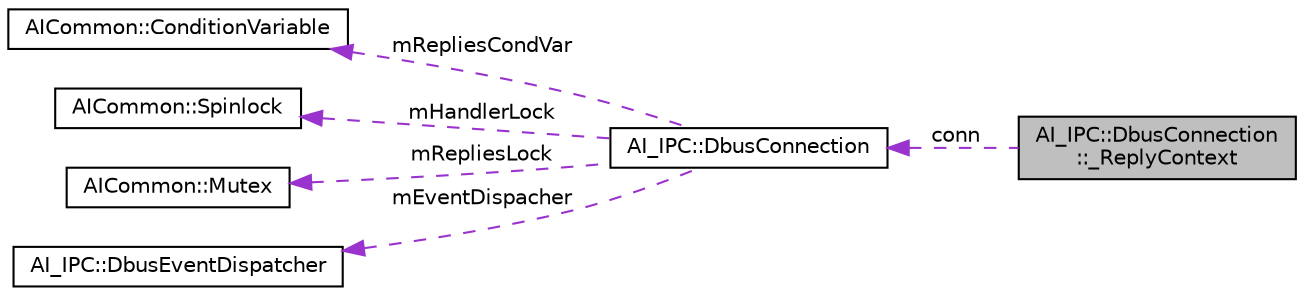 digraph "AI_IPC::DbusConnection::_ReplyContext"
{
 // LATEX_PDF_SIZE
  edge [fontname="Helvetica",fontsize="10",labelfontname="Helvetica",labelfontsize="10"];
  node [fontname="Helvetica",fontsize="10",shape=record];
  rankdir="LR";
  Node1 [label="AI_IPC::DbusConnection\l::_ReplyContext",height=0.2,width=0.4,color="black", fillcolor="grey75", style="filled", fontcolor="black",tooltip=" "];
  Node2 -> Node1 [dir="back",color="darkorchid3",fontsize="10",style="dashed",label=" conn" ,fontname="Helvetica"];
  Node2 [label="AI_IPC::DbusConnection",height=0.2,width=0.4,color="black", fillcolor="white", style="filled",URL="$classAI__IPC_1_1DbusConnection.html",tooltip="Wraps a dbus connection pointer and runs the dispatch loop for it."];
  Node3 -> Node2 [dir="back",color="darkorchid3",fontsize="10",style="dashed",label=" mRepliesCondVar" ,fontname="Helvetica"];
  Node3 [label="AICommon::ConditionVariable",height=0.2,width=0.4,color="black", fillcolor="white", style="filled",URL="$classAICommon_1_1ConditionVariable.html",tooltip=" "];
  Node4 -> Node2 [dir="back",color="darkorchid3",fontsize="10",style="dashed",label=" mHandlerLock" ,fontname="Helvetica"];
  Node4 [label="AICommon::Spinlock",height=0.2,width=0.4,color="black", fillcolor="white", style="filled",URL="$classAICommon_1_1Spinlock.html",tooltip=" "];
  Node5 -> Node2 [dir="back",color="darkorchid3",fontsize="10",style="dashed",label=" mRepliesLock" ,fontname="Helvetica"];
  Node5 [label="AICommon::Mutex",height=0.2,width=0.4,color="black", fillcolor="white", style="filled",URL="$classAICommon_1_1Mutex.html",tooltip=" "];
  Node6 -> Node2 [dir="back",color="darkorchid3",fontsize="10",style="dashed",label=" mEventDispacher" ,fontname="Helvetica"];
  Node6 [label="AI_IPC::DbusEventDispatcher",height=0.2,width=0.4,color="black", fillcolor="white", style="filled",URL="$classAI__IPC_1_1DbusEventDispatcher.html",tooltip="Event dispatcher loop, runs the thread that polls on the dbus fds."];
}
